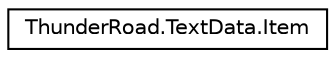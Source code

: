 digraph "Graphical Class Hierarchy"
{
 // LATEX_PDF_SIZE
  edge [fontname="Helvetica",fontsize="10",labelfontname="Helvetica",labelfontsize="10"];
  node [fontname="Helvetica",fontsize="10",shape=record];
  rankdir="LR";
  Node0 [label="ThunderRoad.TextData.Item",height=0.2,width=0.4,color="black", fillcolor="white", style="filled",URL="$class_thunder_road_1_1_text_data_1_1_item.html",tooltip="Class Item."];
}
